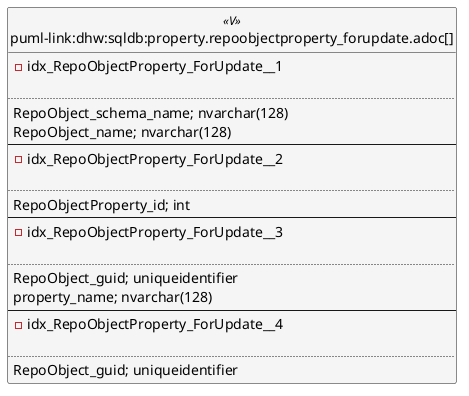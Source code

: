 @startuml
left to right direction
'top to bottom direction
hide circle
'avoide "." issues:
set namespaceSeparator none


skinparam class {
  BackgroundColor White
  BackgroundColor<<FN>> Yellow
  BackgroundColor<<FS>> Yellow
  BackgroundColor<<FT>> LightGray
  BackgroundColor<<IF>> Yellow
  BackgroundColor<<IS>> Yellow
  BackgroundColor<<P>> Aqua
  BackgroundColor<<PC>> Aqua
  BackgroundColor<<SN>> Yellow
  BackgroundColor<<SO>> SlateBlue
  BackgroundColor<<TF>> LightGray
  BackgroundColor<<TR>> Tomato
  BackgroundColor<<U>> White
  BackgroundColor<<V>> WhiteSmoke
  BackgroundColor<<X>> Aqua
  BackgroundColor<<external>> AliceBlue
}


entity "puml-link:dhw:sqldb:property.repoobjectproperty_forupdate.adoc[]" as property.RepoObjectProperty_ForUpdate << V >> {
- idx_RepoObjectProperty_ForUpdate__1

..
RepoObject_schema_name; nvarchar(128)
RepoObject_name; nvarchar(128)
--
- idx_RepoObjectProperty_ForUpdate__2

..
RepoObjectProperty_id; int
--
- idx_RepoObjectProperty_ForUpdate__3

..
RepoObject_guid; uniqueidentifier
property_name; nvarchar(128)
--
- idx_RepoObjectProperty_ForUpdate__4

..
RepoObject_guid; uniqueidentifier
}


@enduml

